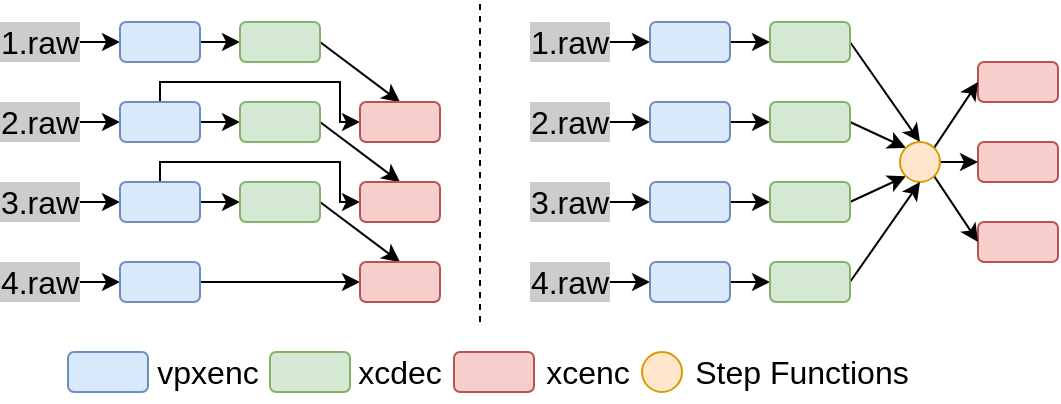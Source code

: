 <mxfile version="20.2.8" type="device"><diagram id="IyOJZ7zs-Nen5268ypns" name="Page-1"><mxGraphModel dx="865" dy="470" grid="1" gridSize="10" guides="1" tooltips="1" connect="1" arrows="1" fold="1" page="1" pageScale="1" pageWidth="850" pageHeight="1100" math="0" shadow="0"><root><mxCell id="0"/><mxCell id="1" parent="0"/><mxCell id="CJftcioEo1DSQjtBw54N-22" style="edgeStyle=none;rounded=0;orthogonalLoop=1;jettySize=auto;html=1;exitX=1;exitY=0.5;exitDx=0;exitDy=0;entryX=0;entryY=0.5;entryDx=0;entryDy=0;" edge="1" parent="1" source="CJftcioEo1DSQjtBw54N-23" target="CJftcioEo1DSQjtBw54N-30"><mxGeometry relative="1" as="geometry"/></mxCell><mxCell id="CJftcioEo1DSQjtBw54N-23" value="&lt;font style=&quot;font-size: 16px;&quot;&gt;1.raw&lt;/font&gt;" style="rounded=0;whiteSpace=wrap;html=1;fillColor=#CCCCCC;strokeColor=none;" vertex="1" parent="1"><mxGeometry x="160" y="790" width="40" height="20" as="geometry"/></mxCell><mxCell id="CJftcioEo1DSQjtBw54N-24" style="edgeStyle=none;rounded=0;orthogonalLoop=1;jettySize=auto;html=1;exitX=1;exitY=0.5;exitDx=0;exitDy=0;entryX=0;entryY=0.5;entryDx=0;entryDy=0;" edge="1" parent="1" source="CJftcioEo1DSQjtBw54N-25" target="CJftcioEo1DSQjtBw54N-31"><mxGeometry relative="1" as="geometry"/></mxCell><mxCell id="CJftcioEo1DSQjtBw54N-25" value="&lt;font style=&quot;font-size: 16px;&quot;&gt;2.raw&lt;/font&gt;" style="rounded=0;whiteSpace=wrap;html=1;fillColor=#CCCCCC;strokeColor=none;" vertex="1" parent="1"><mxGeometry x="160" y="830" width="40" height="20" as="geometry"/></mxCell><mxCell id="CJftcioEo1DSQjtBw54N-26" style="edgeStyle=none;rounded=0;orthogonalLoop=1;jettySize=auto;html=1;exitX=1;exitY=0.5;exitDx=0;exitDy=0;entryX=0;entryY=0.5;entryDx=0;entryDy=0;" edge="1" parent="1" source="CJftcioEo1DSQjtBw54N-27" target="CJftcioEo1DSQjtBw54N-32"><mxGeometry relative="1" as="geometry"/></mxCell><mxCell id="CJftcioEo1DSQjtBw54N-27" value="&lt;font style=&quot;font-size: 16px;&quot;&gt;3.raw&lt;/font&gt;" style="rounded=0;whiteSpace=wrap;html=1;fillColor=#CCCCCC;strokeColor=none;" vertex="1" parent="1"><mxGeometry x="160" y="870" width="40" height="20" as="geometry"/></mxCell><mxCell id="CJftcioEo1DSQjtBw54N-28" style="edgeStyle=none;rounded=0;orthogonalLoop=1;jettySize=auto;html=1;exitX=1;exitY=0.5;exitDx=0;exitDy=0;entryX=0;entryY=0.5;entryDx=0;entryDy=0;" edge="1" parent="1" source="CJftcioEo1DSQjtBw54N-29" target="CJftcioEo1DSQjtBw54N-33"><mxGeometry relative="1" as="geometry"/></mxCell><mxCell id="CJftcioEo1DSQjtBw54N-29" value="&lt;font style=&quot;font-size: 16px;&quot;&gt;4.raw&lt;/font&gt;" style="rounded=0;whiteSpace=wrap;html=1;fillColor=#CCCCCC;strokeColor=none;" vertex="1" parent="1"><mxGeometry x="160" y="910" width="40" height="20" as="geometry"/></mxCell><mxCell id="CJftcioEo1DSQjtBw54N-43" style="edgeStyle=orthogonalEdgeStyle;rounded=0;orthogonalLoop=1;jettySize=auto;html=1;exitX=1;exitY=0.5;exitDx=0;exitDy=0;entryX=0;entryY=0.5;entryDx=0;entryDy=0;" edge="1" parent="1" source="CJftcioEo1DSQjtBw54N-30" target="CJftcioEo1DSQjtBw54N-34"><mxGeometry relative="1" as="geometry"/></mxCell><mxCell id="CJftcioEo1DSQjtBw54N-30" value="" style="rounded=1;whiteSpace=wrap;html=1;fillColor=#dae8fc;strokeColor=#6c8ebf;" vertex="1" parent="1"><mxGeometry x="220" y="790" width="40" height="20" as="geometry"/></mxCell><mxCell id="CJftcioEo1DSQjtBw54N-44" style="edgeStyle=orthogonalEdgeStyle;rounded=0;orthogonalLoop=1;jettySize=auto;html=1;exitX=1;exitY=0.5;exitDx=0;exitDy=0;entryX=0;entryY=0.5;entryDx=0;entryDy=0;" edge="1" parent="1" source="CJftcioEo1DSQjtBw54N-31" target="CJftcioEo1DSQjtBw54N-35"><mxGeometry relative="1" as="geometry"/></mxCell><mxCell id="CJftcioEo1DSQjtBw54N-51" style="edgeStyle=orthogonalEdgeStyle;rounded=0;orthogonalLoop=1;jettySize=auto;html=1;exitX=0.5;exitY=0;exitDx=0;exitDy=0;entryX=0;entryY=0.5;entryDx=0;entryDy=0;" edge="1" parent="1" source="CJftcioEo1DSQjtBw54N-31" target="CJftcioEo1DSQjtBw54N-37"><mxGeometry relative="1" as="geometry"><Array as="points"><mxPoint x="240" y="820"/><mxPoint x="330" y="820"/><mxPoint x="330" y="840"/></Array></mxGeometry></mxCell><mxCell id="CJftcioEo1DSQjtBw54N-31" value="" style="rounded=1;whiteSpace=wrap;html=1;fillColor=#dae8fc;strokeColor=#6c8ebf;" vertex="1" parent="1"><mxGeometry x="220" y="830" width="40" height="20" as="geometry"/></mxCell><mxCell id="CJftcioEo1DSQjtBw54N-45" style="edgeStyle=orthogonalEdgeStyle;rounded=0;orthogonalLoop=1;jettySize=auto;html=1;exitX=1;exitY=0.5;exitDx=0;exitDy=0;entryX=0;entryY=0.5;entryDx=0;entryDy=0;" edge="1" parent="1" source="CJftcioEo1DSQjtBw54N-32" target="CJftcioEo1DSQjtBw54N-36"><mxGeometry relative="1" as="geometry"/></mxCell><mxCell id="CJftcioEo1DSQjtBw54N-53" style="edgeStyle=orthogonalEdgeStyle;rounded=0;orthogonalLoop=1;jettySize=auto;html=1;exitX=0.5;exitY=0;exitDx=0;exitDy=0;entryX=0;entryY=0.5;entryDx=0;entryDy=0;" edge="1" parent="1" source="CJftcioEo1DSQjtBw54N-32" target="CJftcioEo1DSQjtBw54N-38"><mxGeometry relative="1" as="geometry"><Array as="points"><mxPoint x="240" y="860"/><mxPoint x="330" y="860"/><mxPoint x="330" y="880"/></Array></mxGeometry></mxCell><mxCell id="CJftcioEo1DSQjtBw54N-32" value="" style="rounded=1;whiteSpace=wrap;html=1;fillColor=#dae8fc;strokeColor=#6c8ebf;" vertex="1" parent="1"><mxGeometry x="220" y="870" width="40" height="20" as="geometry"/></mxCell><mxCell id="CJftcioEo1DSQjtBw54N-54" style="rounded=0;orthogonalLoop=1;jettySize=auto;html=1;exitX=1;exitY=0.5;exitDx=0;exitDy=0;entryX=0;entryY=0.5;entryDx=0;entryDy=0;" edge="1" parent="1" source="CJftcioEo1DSQjtBw54N-33" target="CJftcioEo1DSQjtBw54N-39"><mxGeometry relative="1" as="geometry"/></mxCell><mxCell id="CJftcioEo1DSQjtBw54N-33" value="" style="rounded=1;whiteSpace=wrap;html=1;fillColor=#dae8fc;strokeColor=#6c8ebf;" vertex="1" parent="1"><mxGeometry x="220" y="910" width="40" height="20" as="geometry"/></mxCell><mxCell id="CJftcioEo1DSQjtBw54N-50" style="edgeStyle=none;rounded=0;orthogonalLoop=1;jettySize=auto;html=1;exitX=1;exitY=0.5;exitDx=0;exitDy=0;entryX=0.5;entryY=0;entryDx=0;entryDy=0;" edge="1" parent="1" source="CJftcioEo1DSQjtBw54N-34" target="CJftcioEo1DSQjtBw54N-37"><mxGeometry relative="1" as="geometry"/></mxCell><mxCell id="CJftcioEo1DSQjtBw54N-34" value="" style="rounded=1;whiteSpace=wrap;html=1;fillColor=#d5e8d4;strokeColor=#82b366;" vertex="1" parent="1"><mxGeometry x="280" y="790" width="40" height="20" as="geometry"/></mxCell><mxCell id="CJftcioEo1DSQjtBw54N-49" style="rounded=0;orthogonalLoop=1;jettySize=auto;html=1;exitX=1;exitY=0.5;exitDx=0;exitDy=0;entryX=0.5;entryY=0;entryDx=0;entryDy=0;" edge="1" parent="1" source="CJftcioEo1DSQjtBw54N-35" target="CJftcioEo1DSQjtBw54N-38"><mxGeometry relative="1" as="geometry"/></mxCell><mxCell id="CJftcioEo1DSQjtBw54N-35" value="" style="rounded=1;whiteSpace=wrap;html=1;fillColor=#d5e8d4;strokeColor=#82b366;" vertex="1" parent="1"><mxGeometry x="280" y="830" width="40" height="20" as="geometry"/></mxCell><mxCell id="CJftcioEo1DSQjtBw54N-52" style="rounded=0;orthogonalLoop=1;jettySize=auto;html=1;exitX=1;exitY=0.5;exitDx=0;exitDy=0;entryX=0.5;entryY=0;entryDx=0;entryDy=0;" edge="1" parent="1" source="CJftcioEo1DSQjtBw54N-36" target="CJftcioEo1DSQjtBw54N-39"><mxGeometry relative="1" as="geometry"/></mxCell><mxCell id="CJftcioEo1DSQjtBw54N-36" value="" style="rounded=1;whiteSpace=wrap;html=1;fillColor=#d5e8d4;strokeColor=#82b366;" vertex="1" parent="1"><mxGeometry x="280" y="870" width="40" height="20" as="geometry"/></mxCell><mxCell id="CJftcioEo1DSQjtBw54N-37" value="" style="rounded=1;whiteSpace=wrap;html=1;fillColor=#f8cecc;strokeColor=#b85450;" vertex="1" parent="1"><mxGeometry x="340" y="830" width="40" height="20" as="geometry"/></mxCell><mxCell id="CJftcioEo1DSQjtBw54N-38" value="" style="rounded=1;whiteSpace=wrap;html=1;fillColor=#f8cecc;strokeColor=#b85450;" vertex="1" parent="1"><mxGeometry x="340" y="870" width="40" height="20" as="geometry"/></mxCell><mxCell id="CJftcioEo1DSQjtBw54N-39" value="" style="rounded=1;whiteSpace=wrap;html=1;fillColor=#f8cecc;strokeColor=#b85450;" vertex="1" parent="1"><mxGeometry x="340" y="910" width="40" height="20" as="geometry"/></mxCell><mxCell id="CJftcioEo1DSQjtBw54N-40" value="" style="rounded=1;whiteSpace=wrap;html=1;fillColor=#dae8fc;strokeColor=#6c8ebf;" vertex="1" parent="1"><mxGeometry x="194" y="955" width="40" height="20" as="geometry"/></mxCell><mxCell id="CJftcioEo1DSQjtBw54N-41" value="" style="rounded=1;whiteSpace=wrap;html=1;fillColor=#d5e8d4;strokeColor=#82b366;" vertex="1" parent="1"><mxGeometry x="295" y="955" width="40" height="20" as="geometry"/></mxCell><mxCell id="CJftcioEo1DSQjtBw54N-42" value="" style="rounded=1;whiteSpace=wrap;html=1;fillColor=#f8cecc;strokeColor=#b85450;" vertex="1" parent="1"><mxGeometry x="387" y="955" width="40" height="20" as="geometry"/></mxCell><mxCell id="CJftcioEo1DSQjtBw54N-55" style="edgeStyle=none;rounded=0;orthogonalLoop=1;jettySize=auto;html=1;exitX=1;exitY=0.5;exitDx=0;exitDy=0;entryX=0;entryY=0.5;entryDx=0;entryDy=0;" edge="1" parent="1" source="CJftcioEo1DSQjtBw54N-56" target="CJftcioEo1DSQjtBw54N-64"><mxGeometry relative="1" as="geometry"/></mxCell><mxCell id="CJftcioEo1DSQjtBw54N-56" value="1.raw" style="rounded=0;whiteSpace=wrap;html=1;fillColor=#CCCCCC;strokeColor=none;fontSize=16;" vertex="1" parent="1"><mxGeometry x="425" y="790" width="40" height="20" as="geometry"/></mxCell><mxCell id="CJftcioEo1DSQjtBw54N-57" style="edgeStyle=none;rounded=0;orthogonalLoop=1;jettySize=auto;html=1;exitX=1;exitY=0.5;exitDx=0;exitDy=0;entryX=0;entryY=0.5;entryDx=0;entryDy=0;" edge="1" parent="1" source="CJftcioEo1DSQjtBw54N-58" target="CJftcioEo1DSQjtBw54N-67"><mxGeometry relative="1" as="geometry"/></mxCell><mxCell id="CJftcioEo1DSQjtBw54N-58" value="2.raw" style="rounded=0;whiteSpace=wrap;html=1;fillColor=#CCCCCC;strokeColor=none;fontSize=16;" vertex="1" parent="1"><mxGeometry x="425" y="830" width="40" height="20" as="geometry"/></mxCell><mxCell id="CJftcioEo1DSQjtBw54N-59" style="edgeStyle=none;rounded=0;orthogonalLoop=1;jettySize=auto;html=1;exitX=1;exitY=0.5;exitDx=0;exitDy=0;entryX=0;entryY=0.5;entryDx=0;entryDy=0;" edge="1" parent="1" source="CJftcioEo1DSQjtBw54N-60" target="CJftcioEo1DSQjtBw54N-70"><mxGeometry relative="1" as="geometry"/></mxCell><mxCell id="CJftcioEo1DSQjtBw54N-60" value="3.raw" style="rounded=0;whiteSpace=wrap;html=1;fillColor=#CCCCCC;strokeColor=none;fontSize=16;" vertex="1" parent="1"><mxGeometry x="425" y="870" width="40" height="20" as="geometry"/></mxCell><mxCell id="CJftcioEo1DSQjtBw54N-61" style="edgeStyle=none;rounded=0;orthogonalLoop=1;jettySize=auto;html=1;exitX=1;exitY=0.5;exitDx=0;exitDy=0;entryX=0;entryY=0.5;entryDx=0;entryDy=0;" edge="1" parent="1" source="CJftcioEo1DSQjtBw54N-62" target="CJftcioEo1DSQjtBw54N-72"><mxGeometry relative="1" as="geometry"/></mxCell><mxCell id="CJftcioEo1DSQjtBw54N-62" value="4.raw" style="rounded=0;whiteSpace=wrap;html=1;fillColor=#CCCCCC;strokeColor=none;fontSize=16;" vertex="1" parent="1"><mxGeometry x="425" y="910" width="40" height="20" as="geometry"/></mxCell><mxCell id="CJftcioEo1DSQjtBw54N-63" style="edgeStyle=orthogonalEdgeStyle;rounded=0;orthogonalLoop=1;jettySize=auto;html=1;exitX=1;exitY=0.5;exitDx=0;exitDy=0;entryX=0;entryY=0.5;entryDx=0;entryDy=0;" edge="1" parent="1" source="CJftcioEo1DSQjtBw54N-64" target="CJftcioEo1DSQjtBw54N-74"><mxGeometry relative="1" as="geometry"/></mxCell><mxCell id="CJftcioEo1DSQjtBw54N-64" value="" style="rounded=1;whiteSpace=wrap;html=1;fillColor=#dae8fc;strokeColor=#6c8ebf;" vertex="1" parent="1"><mxGeometry x="485" y="790" width="40" height="20" as="geometry"/></mxCell><mxCell id="CJftcioEo1DSQjtBw54N-65" style="edgeStyle=orthogonalEdgeStyle;rounded=0;orthogonalLoop=1;jettySize=auto;html=1;exitX=1;exitY=0.5;exitDx=0;exitDy=0;entryX=0;entryY=0.5;entryDx=0;entryDy=0;" edge="1" parent="1" source="CJftcioEo1DSQjtBw54N-67" target="CJftcioEo1DSQjtBw54N-76"><mxGeometry relative="1" as="geometry"/></mxCell><mxCell id="CJftcioEo1DSQjtBw54N-67" value="" style="rounded=1;whiteSpace=wrap;html=1;fillColor=#dae8fc;strokeColor=#6c8ebf;" vertex="1" parent="1"><mxGeometry x="485" y="830" width="40" height="20" as="geometry"/></mxCell><mxCell id="CJftcioEo1DSQjtBw54N-68" style="edgeStyle=orthogonalEdgeStyle;rounded=0;orthogonalLoop=1;jettySize=auto;html=1;exitX=1;exitY=0.5;exitDx=0;exitDy=0;entryX=0;entryY=0.5;entryDx=0;entryDy=0;" edge="1" parent="1" source="CJftcioEo1DSQjtBw54N-70" target="CJftcioEo1DSQjtBw54N-78"><mxGeometry relative="1" as="geometry"/></mxCell><mxCell id="CJftcioEo1DSQjtBw54N-70" value="" style="rounded=1;whiteSpace=wrap;html=1;fillColor=#dae8fc;strokeColor=#6c8ebf;" vertex="1" parent="1"><mxGeometry x="485" y="870" width="40" height="20" as="geometry"/></mxCell><mxCell id="CJftcioEo1DSQjtBw54N-88" style="edgeStyle=none;rounded=0;orthogonalLoop=1;jettySize=auto;html=1;exitX=1;exitY=0.5;exitDx=0;exitDy=0;entryX=0;entryY=0.5;entryDx=0;entryDy=0;" edge="1" parent="1" source="CJftcioEo1DSQjtBw54N-72" target="CJftcioEo1DSQjtBw54N-86"><mxGeometry relative="1" as="geometry"/></mxCell><mxCell id="CJftcioEo1DSQjtBw54N-72" value="" style="rounded=1;whiteSpace=wrap;html=1;fillColor=#dae8fc;strokeColor=#6c8ebf;" vertex="1" parent="1"><mxGeometry x="485" y="910" width="40" height="20" as="geometry"/></mxCell><mxCell id="CJftcioEo1DSQjtBw54N-83" style="edgeStyle=none;rounded=0;orthogonalLoop=1;jettySize=auto;html=1;exitX=1;exitY=0.5;exitDx=0;exitDy=0;entryX=0.5;entryY=0;entryDx=0;entryDy=0;" edge="1" parent="1" source="CJftcioEo1DSQjtBw54N-74" target="CJftcioEo1DSQjtBw54N-82"><mxGeometry relative="1" as="geometry"/></mxCell><mxCell id="CJftcioEo1DSQjtBw54N-74" value="" style="rounded=1;whiteSpace=wrap;html=1;fillColor=#d5e8d4;strokeColor=#82b366;" vertex="1" parent="1"><mxGeometry x="545" y="790" width="40" height="20" as="geometry"/></mxCell><mxCell id="CJftcioEo1DSQjtBw54N-84" style="edgeStyle=none;rounded=0;orthogonalLoop=1;jettySize=auto;html=1;exitX=1;exitY=0.5;exitDx=0;exitDy=0;entryX=0;entryY=0;entryDx=0;entryDy=0;" edge="1" parent="1" source="CJftcioEo1DSQjtBw54N-76" target="CJftcioEo1DSQjtBw54N-82"><mxGeometry relative="1" as="geometry"/></mxCell><mxCell id="CJftcioEo1DSQjtBw54N-76" value="" style="rounded=1;whiteSpace=wrap;html=1;fillColor=#d5e8d4;strokeColor=#82b366;" vertex="1" parent="1"><mxGeometry x="545" y="830" width="40" height="20" as="geometry"/></mxCell><mxCell id="CJftcioEo1DSQjtBw54N-85" style="edgeStyle=none;rounded=0;orthogonalLoop=1;jettySize=auto;html=1;exitX=1;exitY=0.5;exitDx=0;exitDy=0;entryX=0;entryY=1;entryDx=0;entryDy=0;" edge="1" parent="1" source="CJftcioEo1DSQjtBw54N-78" target="CJftcioEo1DSQjtBw54N-82"><mxGeometry relative="1" as="geometry"/></mxCell><mxCell id="CJftcioEo1DSQjtBw54N-78" value="" style="rounded=1;whiteSpace=wrap;html=1;fillColor=#d5e8d4;strokeColor=#82b366;" vertex="1" parent="1"><mxGeometry x="545" y="870" width="40" height="20" as="geometry"/></mxCell><mxCell id="CJftcioEo1DSQjtBw54N-79" value="" style="rounded=1;whiteSpace=wrap;html=1;fillColor=#f8cecc;strokeColor=#b85450;" vertex="1" parent="1"><mxGeometry x="649" y="810" width="40" height="20" as="geometry"/></mxCell><mxCell id="CJftcioEo1DSQjtBw54N-80" value="" style="rounded=1;whiteSpace=wrap;html=1;fillColor=#f8cecc;strokeColor=#b85450;" vertex="1" parent="1"><mxGeometry x="649" y="850" width="40" height="20" as="geometry"/></mxCell><mxCell id="CJftcioEo1DSQjtBw54N-81" value="" style="rounded=1;whiteSpace=wrap;html=1;fillColor=#f8cecc;strokeColor=#b85450;" vertex="1" parent="1"><mxGeometry x="649" y="890" width="40" height="20" as="geometry"/></mxCell><mxCell id="CJftcioEo1DSQjtBw54N-90" style="edgeStyle=none;rounded=0;orthogonalLoop=1;jettySize=auto;html=1;exitX=1;exitY=0;exitDx=0;exitDy=0;entryX=0;entryY=0.5;entryDx=0;entryDy=0;" edge="1" parent="1" source="CJftcioEo1DSQjtBw54N-82" target="CJftcioEo1DSQjtBw54N-79"><mxGeometry relative="1" as="geometry"/></mxCell><mxCell id="CJftcioEo1DSQjtBw54N-91" style="edgeStyle=none;rounded=0;orthogonalLoop=1;jettySize=auto;html=1;exitX=1;exitY=0.5;exitDx=0;exitDy=0;entryX=0;entryY=0.5;entryDx=0;entryDy=0;" edge="1" parent="1" source="CJftcioEo1DSQjtBw54N-82" target="CJftcioEo1DSQjtBw54N-80"><mxGeometry relative="1" as="geometry"/></mxCell><mxCell id="CJftcioEo1DSQjtBw54N-92" style="edgeStyle=none;rounded=0;orthogonalLoop=1;jettySize=auto;html=1;exitX=1;exitY=1;exitDx=0;exitDy=0;entryX=0;entryY=0.5;entryDx=0;entryDy=0;" edge="1" parent="1" source="CJftcioEo1DSQjtBw54N-82" target="CJftcioEo1DSQjtBw54N-81"><mxGeometry relative="1" as="geometry"/></mxCell><mxCell id="CJftcioEo1DSQjtBw54N-82" value="" style="ellipse;whiteSpace=wrap;html=1;aspect=fixed;fillColor=#ffe6cc;strokeColor=#d79b00;" vertex="1" parent="1"><mxGeometry x="610" y="850" width="20" height="20" as="geometry"/></mxCell><mxCell id="CJftcioEo1DSQjtBw54N-89" style="edgeStyle=none;rounded=0;orthogonalLoop=1;jettySize=auto;html=1;exitX=1;exitY=0.5;exitDx=0;exitDy=0;entryX=0.5;entryY=1;entryDx=0;entryDy=0;" edge="1" parent="1" source="CJftcioEo1DSQjtBw54N-86" target="CJftcioEo1DSQjtBw54N-82"><mxGeometry relative="1" as="geometry"/></mxCell><mxCell id="CJftcioEo1DSQjtBw54N-86" value="" style="rounded=1;whiteSpace=wrap;html=1;fillColor=#d5e8d4;strokeColor=#82b366;" vertex="1" parent="1"><mxGeometry x="545" y="910" width="40" height="20" as="geometry"/></mxCell><mxCell id="CJftcioEo1DSQjtBw54N-93" value="" style="ellipse;whiteSpace=wrap;html=1;aspect=fixed;fillColor=#ffe6cc;strokeColor=#d79b00;" vertex="1" parent="1"><mxGeometry x="481" y="955" width="20" height="20" as="geometry"/></mxCell><mxCell id="CJftcioEo1DSQjtBw54N-94" value="Step Functions " style="text;html=1;strokeColor=none;fillColor=none;align=center;verticalAlign=middle;whiteSpace=wrap;rounded=0;fontSize=16;" vertex="1" parent="1"><mxGeometry x="466" y="950" width="190" height="30" as="geometry"/></mxCell><mxCell id="CJftcioEo1DSQjtBw54N-95" value="vpxenc" style="text;html=1;strokeColor=none;fillColor=none;align=center;verticalAlign=middle;whiteSpace=wrap;rounded=0;fontSize=16;" vertex="1" parent="1"><mxGeometry x="234" y="950" width="60" height="30" as="geometry"/></mxCell><mxCell id="CJftcioEo1DSQjtBw54N-96" value="xcdec" style="text;html=1;strokeColor=none;fillColor=none;align=center;verticalAlign=middle;whiteSpace=wrap;rounded=0;fontSize=16;" vertex="1" parent="1"><mxGeometry x="330" y="950" width="60" height="30" as="geometry"/></mxCell><mxCell id="CJftcioEo1DSQjtBw54N-97" value="xcenc" style="text;html=1;strokeColor=none;fillColor=none;align=center;verticalAlign=middle;whiteSpace=wrap;rounded=0;fontSize=16;" vertex="1" parent="1"><mxGeometry x="424" y="950" width="60" height="30" as="geometry"/></mxCell><mxCell id="CJftcioEo1DSQjtBw54N-98" value="" style="endArrow=none;dashed=1;html=1;rounded=0;" edge="1" parent="1"><mxGeometry width="50" height="50" relative="1" as="geometry"><mxPoint x="400" y="940" as="sourcePoint"/><mxPoint x="400" y="780" as="targetPoint"/></mxGeometry></mxCell></root></mxGraphModel></diagram></mxfile>